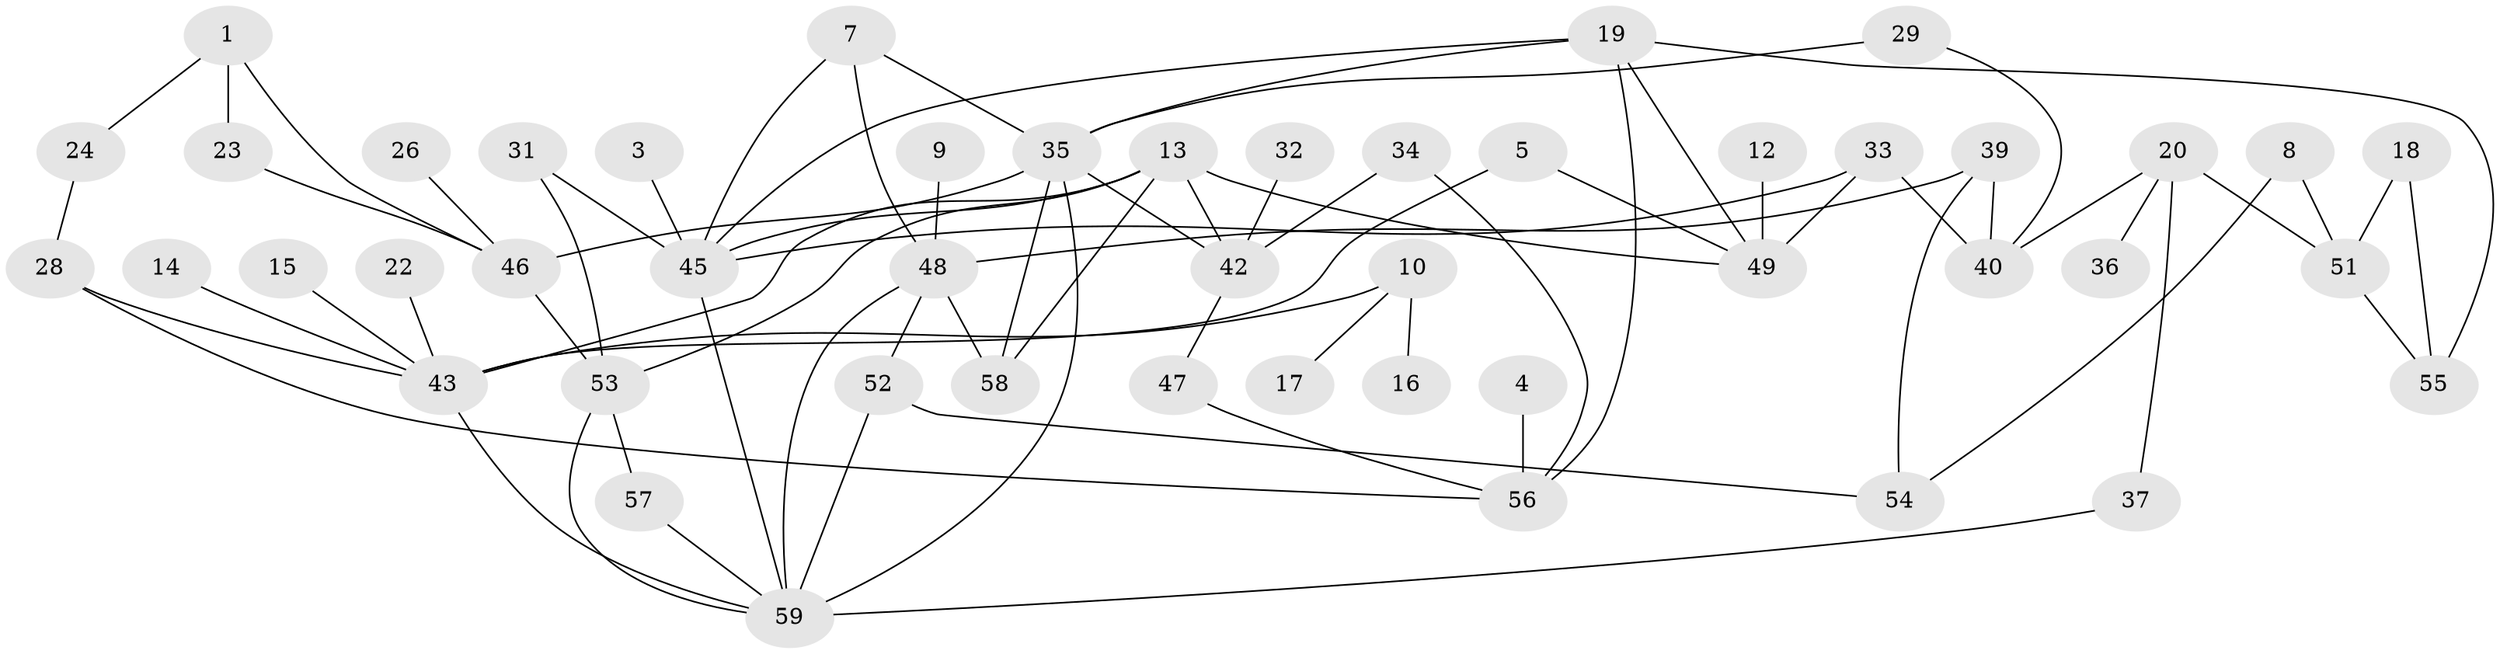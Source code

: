 // original degree distribution, {3: 0.1794871794871795, 0: 0.07692307692307693, 2: 0.26495726495726496, 4: 0.1452991452991453, 1: 0.26495726495726496, 5: 0.05128205128205128, 6: 0.017094017094017096}
// Generated by graph-tools (version 1.1) at 2025/25/03/09/25 03:25:21]
// undirected, 48 vertices, 74 edges
graph export_dot {
graph [start="1"]
  node [color=gray90,style=filled];
  1;
  3;
  4;
  5;
  7;
  8;
  9;
  10;
  12;
  13;
  14;
  15;
  16;
  17;
  18;
  19;
  20;
  22;
  23;
  24;
  26;
  28;
  29;
  31;
  32;
  33;
  34;
  35;
  36;
  37;
  39;
  40;
  42;
  43;
  45;
  46;
  47;
  48;
  49;
  51;
  52;
  53;
  54;
  55;
  56;
  57;
  58;
  59;
  1 -- 23 [weight=1.0];
  1 -- 24 [weight=1.0];
  1 -- 46 [weight=1.0];
  3 -- 45 [weight=1.0];
  4 -- 56 [weight=1.0];
  5 -- 43 [weight=1.0];
  5 -- 49 [weight=1.0];
  7 -- 35 [weight=1.0];
  7 -- 45 [weight=1.0];
  7 -- 48 [weight=1.0];
  8 -- 51 [weight=1.0];
  8 -- 54 [weight=1.0];
  9 -- 48 [weight=1.0];
  10 -- 16 [weight=1.0];
  10 -- 17 [weight=1.0];
  10 -- 43 [weight=1.0];
  12 -- 49 [weight=1.0];
  13 -- 42 [weight=1.0];
  13 -- 43 [weight=1.0];
  13 -- 45 [weight=1.0];
  13 -- 49 [weight=1.0];
  13 -- 53 [weight=1.0];
  13 -- 58 [weight=1.0];
  14 -- 43 [weight=1.0];
  15 -- 43 [weight=1.0];
  18 -- 51 [weight=1.0];
  18 -- 55 [weight=1.0];
  19 -- 35 [weight=1.0];
  19 -- 45 [weight=1.0];
  19 -- 49 [weight=1.0];
  19 -- 55 [weight=1.0];
  19 -- 56 [weight=1.0];
  20 -- 36 [weight=1.0];
  20 -- 37 [weight=1.0];
  20 -- 40 [weight=1.0];
  20 -- 51 [weight=1.0];
  22 -- 43 [weight=1.0];
  23 -- 46 [weight=1.0];
  24 -- 28 [weight=1.0];
  26 -- 46 [weight=1.0];
  28 -- 43 [weight=1.0];
  28 -- 56 [weight=1.0];
  29 -- 35 [weight=1.0];
  29 -- 40 [weight=1.0];
  31 -- 45 [weight=1.0];
  31 -- 53 [weight=1.0];
  32 -- 42 [weight=1.0];
  33 -- 40 [weight=1.0];
  33 -- 45 [weight=1.0];
  33 -- 49 [weight=1.0];
  34 -- 42 [weight=1.0];
  34 -- 56 [weight=1.0];
  35 -- 42 [weight=1.0];
  35 -- 46 [weight=1.0];
  35 -- 58 [weight=1.0];
  35 -- 59 [weight=1.0];
  37 -- 59 [weight=1.0];
  39 -- 40 [weight=1.0];
  39 -- 48 [weight=1.0];
  39 -- 54 [weight=1.0];
  42 -- 47 [weight=1.0];
  43 -- 59 [weight=1.0];
  45 -- 59 [weight=1.0];
  46 -- 53 [weight=1.0];
  47 -- 56 [weight=1.0];
  48 -- 52 [weight=1.0];
  48 -- 58 [weight=1.0];
  48 -- 59 [weight=1.0];
  51 -- 55 [weight=1.0];
  52 -- 54 [weight=1.0];
  52 -- 59 [weight=2.0];
  53 -- 57 [weight=1.0];
  53 -- 59 [weight=1.0];
  57 -- 59 [weight=1.0];
}
